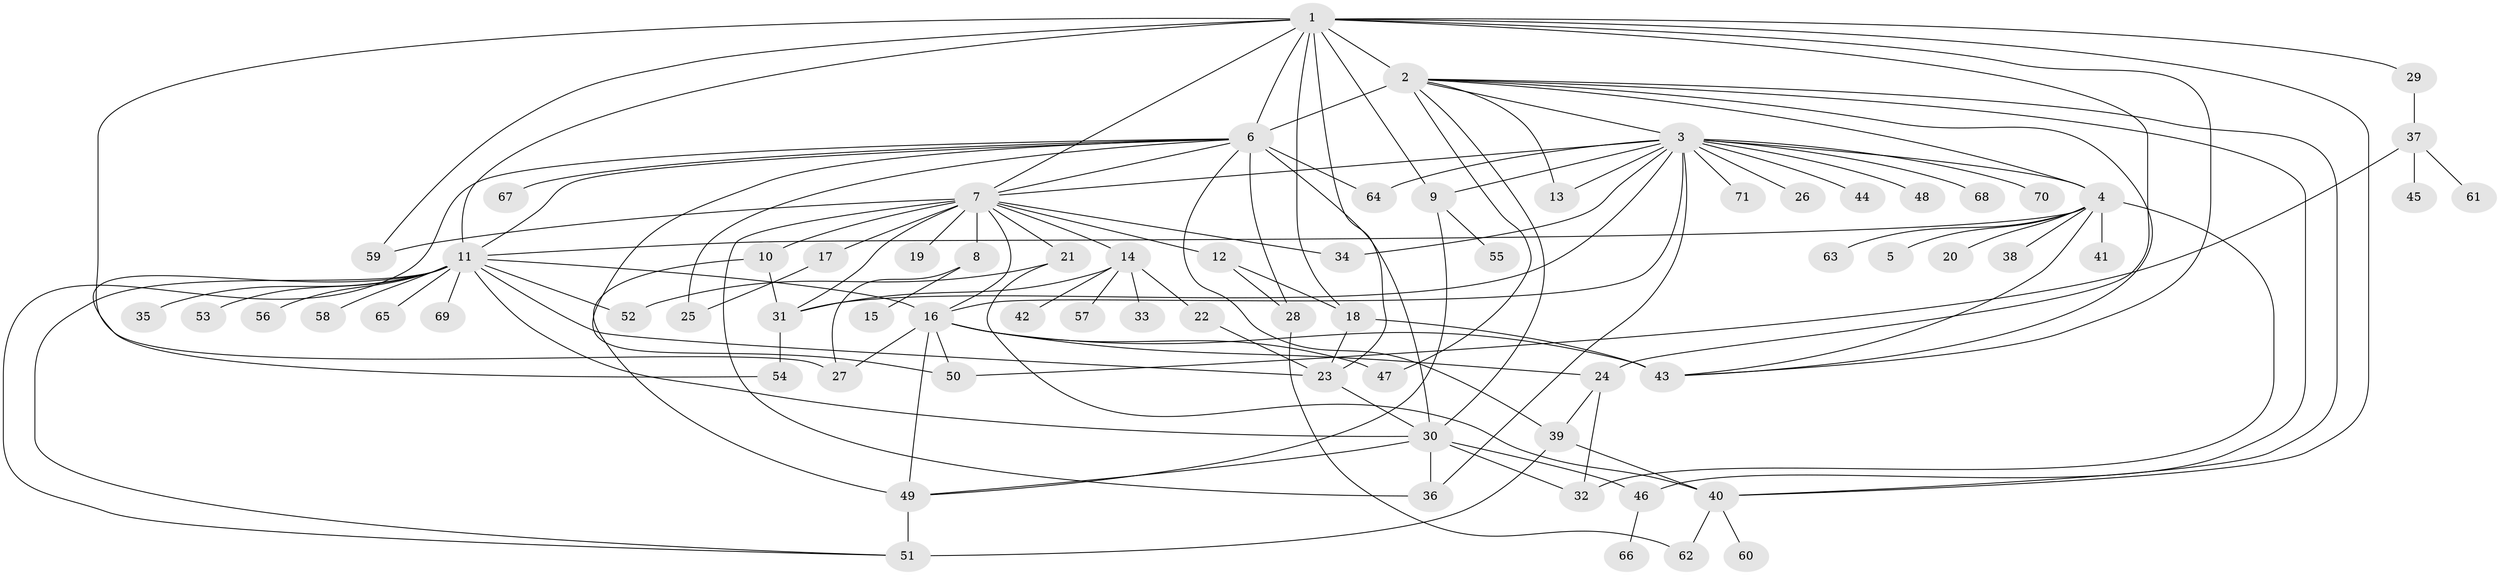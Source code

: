 // original degree distribution, {17: 0.014285714285714285, 24: 0.007142857142857143, 11: 0.007142857142857143, 1: 0.45714285714285713, 5: 0.02142857142857143, 20: 0.007142857142857143, 3: 0.14285714285714285, 2: 0.20714285714285716, 16: 0.007142857142857143, 7: 0.014285714285714285, 4: 0.08571428571428572, 6: 0.014285714285714285, 14: 0.007142857142857143, 10: 0.007142857142857143}
// Generated by graph-tools (version 1.1) at 2025/35/03/09/25 02:35:48]
// undirected, 71 vertices, 123 edges
graph export_dot {
graph [start="1"]
  node [color=gray90,style=filled];
  1;
  2;
  3;
  4;
  5;
  6;
  7;
  8;
  9;
  10;
  11;
  12;
  13;
  14;
  15;
  16;
  17;
  18;
  19;
  20;
  21;
  22;
  23;
  24;
  25;
  26;
  27;
  28;
  29;
  30;
  31;
  32;
  33;
  34;
  35;
  36;
  37;
  38;
  39;
  40;
  41;
  42;
  43;
  44;
  45;
  46;
  47;
  48;
  49;
  50;
  51;
  52;
  53;
  54;
  55;
  56;
  57;
  58;
  59;
  60;
  61;
  62;
  63;
  64;
  65;
  66;
  67;
  68;
  69;
  70;
  71;
  1 -- 2 [weight=1.0];
  1 -- 6 [weight=2.0];
  1 -- 7 [weight=1.0];
  1 -- 9 [weight=1.0];
  1 -- 11 [weight=1.0];
  1 -- 18 [weight=1.0];
  1 -- 23 [weight=2.0];
  1 -- 24 [weight=1.0];
  1 -- 27 [weight=1.0];
  1 -- 29 [weight=1.0];
  1 -- 40 [weight=1.0];
  1 -- 43 [weight=1.0];
  1 -- 59 [weight=2.0];
  2 -- 3 [weight=1.0];
  2 -- 4 [weight=2.0];
  2 -- 6 [weight=13.0];
  2 -- 13 [weight=1.0];
  2 -- 30 [weight=1.0];
  2 -- 40 [weight=1.0];
  2 -- 43 [weight=1.0];
  2 -- 46 [weight=1.0];
  2 -- 47 [weight=1.0];
  3 -- 4 [weight=1.0];
  3 -- 7 [weight=1.0];
  3 -- 9 [weight=1.0];
  3 -- 13 [weight=1.0];
  3 -- 16 [weight=1.0];
  3 -- 26 [weight=1.0];
  3 -- 31 [weight=1.0];
  3 -- 34 [weight=1.0];
  3 -- 36 [weight=1.0];
  3 -- 44 [weight=1.0];
  3 -- 48 [weight=1.0];
  3 -- 64 [weight=1.0];
  3 -- 68 [weight=1.0];
  3 -- 70 [weight=1.0];
  3 -- 71 [weight=1.0];
  4 -- 5 [weight=1.0];
  4 -- 11 [weight=1.0];
  4 -- 20 [weight=1.0];
  4 -- 32 [weight=1.0];
  4 -- 38 [weight=1.0];
  4 -- 41 [weight=1.0];
  4 -- 43 [weight=1.0];
  4 -- 63 [weight=1.0];
  6 -- 7 [weight=1.0];
  6 -- 11 [weight=1.0];
  6 -- 25 [weight=2.0];
  6 -- 28 [weight=1.0];
  6 -- 30 [weight=3.0];
  6 -- 39 [weight=1.0];
  6 -- 50 [weight=1.0];
  6 -- 51 [weight=1.0];
  6 -- 64 [weight=1.0];
  6 -- 67 [weight=1.0];
  7 -- 8 [weight=1.0];
  7 -- 10 [weight=1.0];
  7 -- 12 [weight=2.0];
  7 -- 14 [weight=1.0];
  7 -- 16 [weight=1.0];
  7 -- 17 [weight=1.0];
  7 -- 19 [weight=3.0];
  7 -- 21 [weight=1.0];
  7 -- 31 [weight=1.0];
  7 -- 34 [weight=1.0];
  7 -- 36 [weight=1.0];
  7 -- 59 [weight=2.0];
  8 -- 15 [weight=1.0];
  8 -- 27 [weight=1.0];
  9 -- 49 [weight=1.0];
  9 -- 55 [weight=1.0];
  10 -- 31 [weight=2.0];
  10 -- 49 [weight=1.0];
  11 -- 16 [weight=1.0];
  11 -- 23 [weight=1.0];
  11 -- 30 [weight=1.0];
  11 -- 35 [weight=1.0];
  11 -- 51 [weight=1.0];
  11 -- 52 [weight=1.0];
  11 -- 53 [weight=1.0];
  11 -- 54 [weight=1.0];
  11 -- 56 [weight=1.0];
  11 -- 58 [weight=1.0];
  11 -- 65 [weight=1.0];
  11 -- 69 [weight=1.0];
  12 -- 18 [weight=2.0];
  12 -- 28 [weight=1.0];
  14 -- 22 [weight=1.0];
  14 -- 31 [weight=1.0];
  14 -- 33 [weight=1.0];
  14 -- 42 [weight=1.0];
  14 -- 57 [weight=1.0];
  16 -- 24 [weight=1.0];
  16 -- 27 [weight=1.0];
  16 -- 43 [weight=4.0];
  16 -- 47 [weight=1.0];
  16 -- 49 [weight=1.0];
  16 -- 50 [weight=1.0];
  17 -- 25 [weight=1.0];
  18 -- 23 [weight=1.0];
  18 -- 43 [weight=1.0];
  21 -- 40 [weight=1.0];
  21 -- 52 [weight=1.0];
  22 -- 23 [weight=1.0];
  23 -- 30 [weight=1.0];
  24 -- 32 [weight=1.0];
  24 -- 39 [weight=1.0];
  28 -- 62 [weight=1.0];
  29 -- 37 [weight=1.0];
  30 -- 32 [weight=1.0];
  30 -- 36 [weight=4.0];
  30 -- 46 [weight=1.0];
  30 -- 49 [weight=1.0];
  31 -- 54 [weight=1.0];
  37 -- 45 [weight=1.0];
  37 -- 50 [weight=1.0];
  37 -- 61 [weight=1.0];
  39 -- 40 [weight=1.0];
  39 -- 51 [weight=1.0];
  40 -- 60 [weight=1.0];
  40 -- 62 [weight=1.0];
  46 -- 66 [weight=1.0];
  49 -- 51 [weight=5.0];
}
